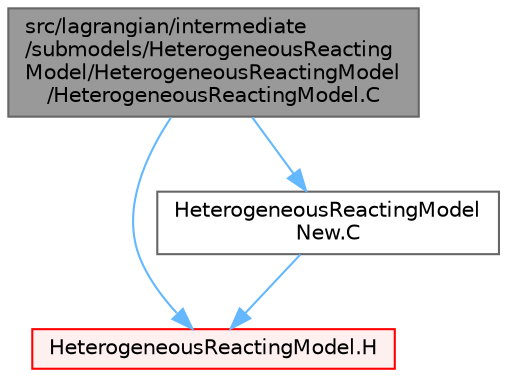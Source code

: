 digraph "src/lagrangian/intermediate/submodels/HeterogeneousReactingModel/HeterogeneousReactingModel/HeterogeneousReactingModel.C"
{
 // LATEX_PDF_SIZE
  bgcolor="transparent";
  edge [fontname=Helvetica,fontsize=10,labelfontname=Helvetica,labelfontsize=10];
  node [fontname=Helvetica,fontsize=10,shape=box,height=0.2,width=0.4];
  Node1 [id="Node000001",label="src/lagrangian/intermediate\l/submodels/HeterogeneousReacting\lModel/HeterogeneousReactingModel\l/HeterogeneousReactingModel.C",height=0.2,width=0.4,color="gray40", fillcolor="grey60", style="filled", fontcolor="black",tooltip=" "];
  Node1 -> Node2 [id="edge1_Node000001_Node000002",color="steelblue1",style="solid",tooltip=" "];
  Node2 [id="Node000002",label="HeterogeneousReactingModel.H",height=0.2,width=0.4,color="red", fillcolor="#FFF0F0", style="filled",URL="$HeterogeneousReactingModel_8H.html",tooltip=" "];
  Node1 -> Node186 [id="edge2_Node000001_Node000186",color="steelblue1",style="solid",tooltip=" "];
  Node186 [id="Node000186",label="HeterogeneousReactingModel\lNew.C",height=0.2,width=0.4,color="grey40", fillcolor="white", style="filled",URL="$HeterogeneousReactingModelNew_8C.html",tooltip=" "];
  Node186 -> Node2 [id="edge3_Node000186_Node000002",color="steelblue1",style="solid",tooltip=" "];
}
